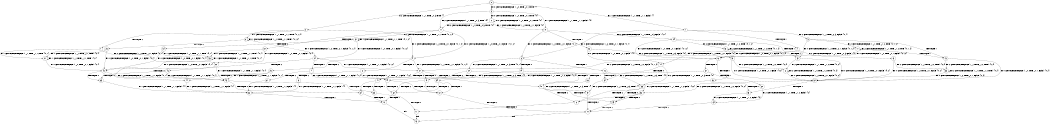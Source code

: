 digraph BCG {
size = "7, 10.5";
center = TRUE;
node [shape = circle];
0 [peripheries = 2];
0 -> 1 [label = "EX !1 !ATOMIC_EXCH_BRANCH (1, +1, TRUE, +1, 1, FALSE) !{}"];
0 -> 2 [label = "EX !2 !ATOMIC_EXCH_BRANCH (1, +1, TRUE, +0, 3, TRUE) !{}"];
0 -> 3 [label = "EX !0 !ATOMIC_EXCH_BRANCH (1, +0, TRUE, +0, 1, TRUE) !{}"];
1 -> 4 [label = "TERMINATE !1"];
1 -> 5 [label = "EX !2 !ATOMIC_EXCH_BRANCH (1, +1, TRUE, +0, 3, FALSE) !{0, 1}"];
1 -> 6 [label = "EX !0 !ATOMIC_EXCH_BRANCH (1, +0, TRUE, +0, 1, FALSE) !{0, 1}"];
2 -> 7 [label = "TERMINATE !2"];
2 -> 8 [label = "EX !1 !ATOMIC_EXCH_BRANCH (1, +1, TRUE, +1, 1, TRUE) !{0, 1, 2}"];
2 -> 9 [label = "EX !0 !ATOMIC_EXCH_BRANCH (1, +0, TRUE, +0, 1, FALSE) !{0, 1, 2}"];
3 -> 10 [label = "EX !1 !ATOMIC_EXCH_BRANCH (1, +1, TRUE, +1, 1, FALSE) !{0}"];
3 -> 11 [label = "EX !2 !ATOMIC_EXCH_BRANCH (1, +1, TRUE, +0, 3, TRUE) !{0}"];
3 -> 12 [label = "EX !0 !ATOMIC_EXCH_BRANCH (1, +0, TRUE, +0, 1, TRUE) !{0}"];
4 -> 13 [label = "EX !2 !ATOMIC_EXCH_BRANCH (1, +1, TRUE, +0, 3, FALSE) !{0}"];
4 -> 14 [label = "EX !0 !ATOMIC_EXCH_BRANCH (1, +0, TRUE, +0, 1, FALSE) !{0}"];
5 -> 15 [label = "TERMINATE !1"];
5 -> 16 [label = "EX !0 !ATOMIC_EXCH_BRANCH (1, +0, TRUE, +0, 1, FALSE) !{0, 1, 2}"];
5 -> 17 [label = "EX !2 !ATOMIC_EXCH_BRANCH (1, +1, TRUE, +1, 2, TRUE) !{0, 1, 2}"];
6 -> 18 [label = "TERMINATE !1"];
6 -> 19 [label = "TERMINATE !0"];
6 -> 20 [label = "EX !2 !ATOMIC_EXCH_BRANCH (1, +1, TRUE, +0, 3, TRUE) !{0, 1}"];
7 -> 21 [label = "EX !1 !ATOMIC_EXCH_BRANCH (1, +1, TRUE, +1, 1, TRUE) !{0, 1}"];
7 -> 22 [label = "EX !0 !ATOMIC_EXCH_BRANCH (1, +0, TRUE, +0, 1, FALSE) !{0, 1}"];
8 -> 23 [label = "TERMINATE !2"];
8 -> 24 [label = "EX !0 !ATOMIC_EXCH_BRANCH (1, +0, TRUE, +0, 1, FALSE) !{0, 1, 2}"];
8 -> 8 [label = "EX !1 !ATOMIC_EXCH_BRANCH (1, +1, TRUE, +1, 1, TRUE) !{0, 1, 2}"];
9 -> 25 [label = "TERMINATE !2"];
9 -> 26 [label = "TERMINATE !0"];
9 -> 27 [label = "EX !1 !ATOMIC_EXCH_BRANCH (1, +1, TRUE, +1, 1, FALSE) !{0, 1, 2}"];
10 -> 28 [label = "TERMINATE !1"];
10 -> 29 [label = "EX !2 !ATOMIC_EXCH_BRANCH (1, +1, TRUE, +0, 3, FALSE) !{0, 1}"];
10 -> 6 [label = "EX !0 !ATOMIC_EXCH_BRANCH (1, +0, TRUE, +0, 1, FALSE) !{0, 1}"];
11 -> 30 [label = "TERMINATE !2"];
11 -> 31 [label = "EX !1 !ATOMIC_EXCH_BRANCH (1, +1, TRUE, +1, 1, TRUE) !{0, 1, 2}"];
11 -> 9 [label = "EX !0 !ATOMIC_EXCH_BRANCH (1, +0, TRUE, +0, 1, FALSE) !{0, 1, 2}"];
12 -> 10 [label = "EX !1 !ATOMIC_EXCH_BRANCH (1, +1, TRUE, +1, 1, FALSE) !{0}"];
12 -> 11 [label = "EX !2 !ATOMIC_EXCH_BRANCH (1, +1, TRUE, +0, 3, TRUE) !{0}"];
12 -> 12 [label = "EX !0 !ATOMIC_EXCH_BRANCH (1, +0, TRUE, +0, 1, TRUE) !{0}"];
13 -> 32 [label = "EX !0 !ATOMIC_EXCH_BRANCH (1, +0, TRUE, +0, 1, FALSE) !{0, 2}"];
13 -> 33 [label = "EX !2 !ATOMIC_EXCH_BRANCH (1, +1, TRUE, +1, 2, TRUE) !{0, 2}"];
14 -> 34 [label = "TERMINATE !0"];
14 -> 35 [label = "EX !2 !ATOMIC_EXCH_BRANCH (1, +1, TRUE, +0, 3, TRUE) !{0}"];
15 -> 32 [label = "EX !0 !ATOMIC_EXCH_BRANCH (1, +0, TRUE, +0, 1, FALSE) !{0, 2}"];
15 -> 33 [label = "EX !2 !ATOMIC_EXCH_BRANCH (1, +1, TRUE, +1, 2, TRUE) !{0, 2}"];
16 -> 36 [label = "TERMINATE !1"];
16 -> 37 [label = "TERMINATE !0"];
16 -> 27 [label = "EX !2 !ATOMIC_EXCH_BRANCH (1, +1, TRUE, +1, 2, FALSE) !{0, 1, 2}"];
17 -> 15 [label = "TERMINATE !1"];
17 -> 16 [label = "EX !0 !ATOMIC_EXCH_BRANCH (1, +0, TRUE, +0, 1, FALSE) !{0, 1, 2}"];
17 -> 17 [label = "EX !2 !ATOMIC_EXCH_BRANCH (1, +1, TRUE, +1, 2, TRUE) !{0, 1, 2}"];
18 -> 34 [label = "TERMINATE !0"];
18 -> 35 [label = "EX !2 !ATOMIC_EXCH_BRANCH (1, +1, TRUE, +0, 3, TRUE) !{0}"];
19 -> 38 [label = "TERMINATE !1"];
19 -> 39 [label = "EX !2 !ATOMIC_EXCH_BRANCH (1, +1, TRUE, +0, 3, TRUE) !{1}"];
20 -> 40 [label = "TERMINATE !1"];
20 -> 41 [label = "TERMINATE !2"];
20 -> 42 [label = "TERMINATE !0"];
21 -> 43 [label = "EX !0 !ATOMIC_EXCH_BRANCH (1, +0, TRUE, +0, 1, FALSE) !{0, 1}"];
21 -> 21 [label = "EX !1 !ATOMIC_EXCH_BRANCH (1, +1, TRUE, +1, 1, TRUE) !{0, 1}"];
22 -> 44 [label = "TERMINATE !0"];
22 -> 45 [label = "EX !1 !ATOMIC_EXCH_BRANCH (1, +1, TRUE, +1, 1, FALSE) !{0, 1}"];
23 -> 43 [label = "EX !0 !ATOMIC_EXCH_BRANCH (1, +0, TRUE, +0, 1, FALSE) !{0, 1}"];
23 -> 21 [label = "EX !1 !ATOMIC_EXCH_BRANCH (1, +1, TRUE, +1, 1, TRUE) !{0, 1}"];
24 -> 46 [label = "TERMINATE !2"];
24 -> 47 [label = "TERMINATE !0"];
24 -> 27 [label = "EX !1 !ATOMIC_EXCH_BRANCH (1, +1, TRUE, +1, 1, FALSE) !{0, 1, 2}"];
25 -> 44 [label = "TERMINATE !0"];
25 -> 45 [label = "EX !1 !ATOMIC_EXCH_BRANCH (1, +1, TRUE, +1, 1, FALSE) !{0, 1}"];
26 -> 48 [label = "TERMINATE !2"];
26 -> 49 [label = "EX !1 !ATOMIC_EXCH_BRANCH (1, +1, TRUE, +1, 1, FALSE) !{1, 2}"];
27 -> 40 [label = "TERMINATE !1"];
27 -> 41 [label = "TERMINATE !2"];
27 -> 42 [label = "TERMINATE !0"];
28 -> 50 [label = "EX !2 !ATOMIC_EXCH_BRANCH (1, +1, TRUE, +0, 3, FALSE) !{0}"];
28 -> 14 [label = "EX !0 !ATOMIC_EXCH_BRANCH (1, +0, TRUE, +0, 1, FALSE) !{0}"];
29 -> 51 [label = "TERMINATE !1"];
29 -> 52 [label = "EX !2 !ATOMIC_EXCH_BRANCH (1, +1, TRUE, +1, 2, TRUE) !{0, 1, 2}"];
29 -> 16 [label = "EX !0 !ATOMIC_EXCH_BRANCH (1, +0, TRUE, +0, 1, FALSE) !{0, 1, 2}"];
30 -> 53 [label = "EX !1 !ATOMIC_EXCH_BRANCH (1, +1, TRUE, +1, 1, TRUE) !{0, 1}"];
30 -> 22 [label = "EX !0 !ATOMIC_EXCH_BRANCH (1, +0, TRUE, +0, 1, FALSE) !{0, 1}"];
31 -> 54 [label = "TERMINATE !2"];
31 -> 31 [label = "EX !1 !ATOMIC_EXCH_BRANCH (1, +1, TRUE, +1, 1, TRUE) !{0, 1, 2}"];
31 -> 24 [label = "EX !0 !ATOMIC_EXCH_BRANCH (1, +0, TRUE, +0, 1, FALSE) !{0, 1, 2}"];
32 -> 55 [label = "TERMINATE !0"];
32 -> 56 [label = "EX !2 !ATOMIC_EXCH_BRANCH (1, +1, TRUE, +1, 2, FALSE) !{0, 2}"];
33 -> 32 [label = "EX !0 !ATOMIC_EXCH_BRANCH (1, +0, TRUE, +0, 1, FALSE) !{0, 2}"];
33 -> 33 [label = "EX !2 !ATOMIC_EXCH_BRANCH (1, +1, TRUE, +1, 2, TRUE) !{0, 2}"];
34 -> 57 [label = "EX !2 !ATOMIC_EXCH_BRANCH (1, +1, TRUE, +0, 3, TRUE) !{}"];
35 -> 58 [label = "TERMINATE !2"];
35 -> 59 [label = "TERMINATE !0"];
36 -> 55 [label = "TERMINATE !0"];
36 -> 56 [label = "EX !2 !ATOMIC_EXCH_BRANCH (1, +1, TRUE, +1, 2, FALSE) !{0, 2}"];
37 -> 60 [label = "TERMINATE !1"];
37 -> 49 [label = "EX !2 !ATOMIC_EXCH_BRANCH (1, +1, TRUE, +1, 2, FALSE) !{1, 2}"];
38 -> 57 [label = "EX !2 !ATOMIC_EXCH_BRANCH (1, +1, TRUE, +0, 3, TRUE) !{}"];
39 -> 61 [label = "TERMINATE !1"];
39 -> 62 [label = "TERMINATE !2"];
40 -> 58 [label = "TERMINATE !2"];
40 -> 59 [label = "TERMINATE !0"];
41 -> 63 [label = "TERMINATE !1"];
41 -> 64 [label = "TERMINATE !0"];
42 -> 61 [label = "TERMINATE !1"];
42 -> 62 [label = "TERMINATE !2"];
43 -> 65 [label = "TERMINATE !0"];
43 -> 45 [label = "EX !1 !ATOMIC_EXCH_BRANCH (1, +1, TRUE, +1, 1, FALSE) !{0, 1}"];
44 -> 66 [label = "EX !1 !ATOMIC_EXCH_BRANCH (1, +1, TRUE, +1, 1, FALSE) !{1}"];
45 -> 63 [label = "TERMINATE !1"];
45 -> 64 [label = "TERMINATE !0"];
46 -> 65 [label = "TERMINATE !0"];
46 -> 45 [label = "EX !1 !ATOMIC_EXCH_BRANCH (1, +1, TRUE, +1, 1, FALSE) !{0, 1}"];
47 -> 67 [label = "TERMINATE !2"];
47 -> 49 [label = "EX !1 !ATOMIC_EXCH_BRANCH (1, +1, TRUE, +1, 1, FALSE) !{1, 2}"];
48 -> 66 [label = "EX !1 !ATOMIC_EXCH_BRANCH (1, +1, TRUE, +1, 1, FALSE) !{1}"];
49 -> 61 [label = "TERMINATE !1"];
49 -> 62 [label = "TERMINATE !2"];
50 -> 68 [label = "EX !2 !ATOMIC_EXCH_BRANCH (1, +1, TRUE, +1, 2, TRUE) !{0, 2}"];
50 -> 32 [label = "EX !0 !ATOMIC_EXCH_BRANCH (1, +0, TRUE, +0, 1, FALSE) !{0, 2}"];
51 -> 68 [label = "EX !2 !ATOMIC_EXCH_BRANCH (1, +1, TRUE, +1, 2, TRUE) !{0, 2}"];
51 -> 32 [label = "EX !0 !ATOMIC_EXCH_BRANCH (1, +0, TRUE, +0, 1, FALSE) !{0, 2}"];
52 -> 51 [label = "TERMINATE !1"];
52 -> 52 [label = "EX !2 !ATOMIC_EXCH_BRANCH (1, +1, TRUE, +1, 2, TRUE) !{0, 1, 2}"];
52 -> 16 [label = "EX !0 !ATOMIC_EXCH_BRANCH (1, +0, TRUE, +0, 1, FALSE) !{0, 1, 2}"];
53 -> 53 [label = "EX !1 !ATOMIC_EXCH_BRANCH (1, +1, TRUE, +1, 1, TRUE) !{0, 1}"];
53 -> 43 [label = "EX !0 !ATOMIC_EXCH_BRANCH (1, +0, TRUE, +0, 1, FALSE) !{0, 1}"];
54 -> 53 [label = "EX !1 !ATOMIC_EXCH_BRANCH (1, +1, TRUE, +1, 1, TRUE) !{0, 1}"];
54 -> 43 [label = "EX !0 !ATOMIC_EXCH_BRANCH (1, +0, TRUE, +0, 1, FALSE) !{0, 1}"];
55 -> 69 [label = "EX !2 !ATOMIC_EXCH_BRANCH (1, +1, TRUE, +1, 2, FALSE) !{2}"];
56 -> 58 [label = "TERMINATE !2"];
56 -> 59 [label = "TERMINATE !0"];
57 -> 70 [label = "TERMINATE !2"];
58 -> 71 [label = "TERMINATE !0"];
59 -> 70 [label = "TERMINATE !2"];
60 -> 69 [label = "EX !2 !ATOMIC_EXCH_BRANCH (1, +1, TRUE, +1, 2, FALSE) !{2}"];
61 -> 70 [label = "TERMINATE !2"];
62 -> 72 [label = "TERMINATE !1"];
63 -> 71 [label = "TERMINATE !0"];
64 -> 72 [label = "TERMINATE !1"];
65 -> 66 [label = "EX !1 !ATOMIC_EXCH_BRANCH (1, +1, TRUE, +1, 1, FALSE) !{1}"];
66 -> 72 [label = "TERMINATE !1"];
67 -> 66 [label = "EX !1 !ATOMIC_EXCH_BRANCH (1, +1, TRUE, +1, 1, FALSE) !{1}"];
68 -> 68 [label = "EX !2 !ATOMIC_EXCH_BRANCH (1, +1, TRUE, +1, 2, TRUE) !{0, 2}"];
68 -> 32 [label = "EX !0 !ATOMIC_EXCH_BRANCH (1, +0, TRUE, +0, 1, FALSE) !{0, 2}"];
69 -> 70 [label = "TERMINATE !2"];
70 -> 73 [label = "exit"];
71 -> 73 [label = "exit"];
72 -> 73 [label = "exit"];
}
